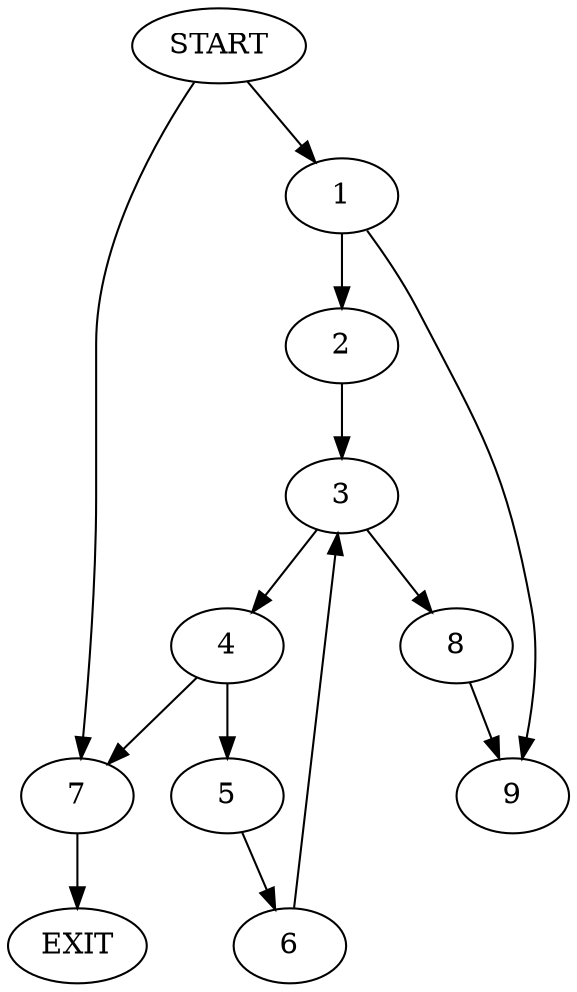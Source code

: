 digraph {
0 [label="START"];
1;
2;
3;
4;
5;
6;
7;
8;
9;
10 [label="EXIT"];
0 -> 1;
0 -> 7;
1 -> 2;
1 -> 9;
2 -> 3;
3 -> 4;
3 -> 8;
4 -> 5;
4 -> 7;
5 -> 6;
6 -> 3;
7 -> 10;
8 -> 9;
}